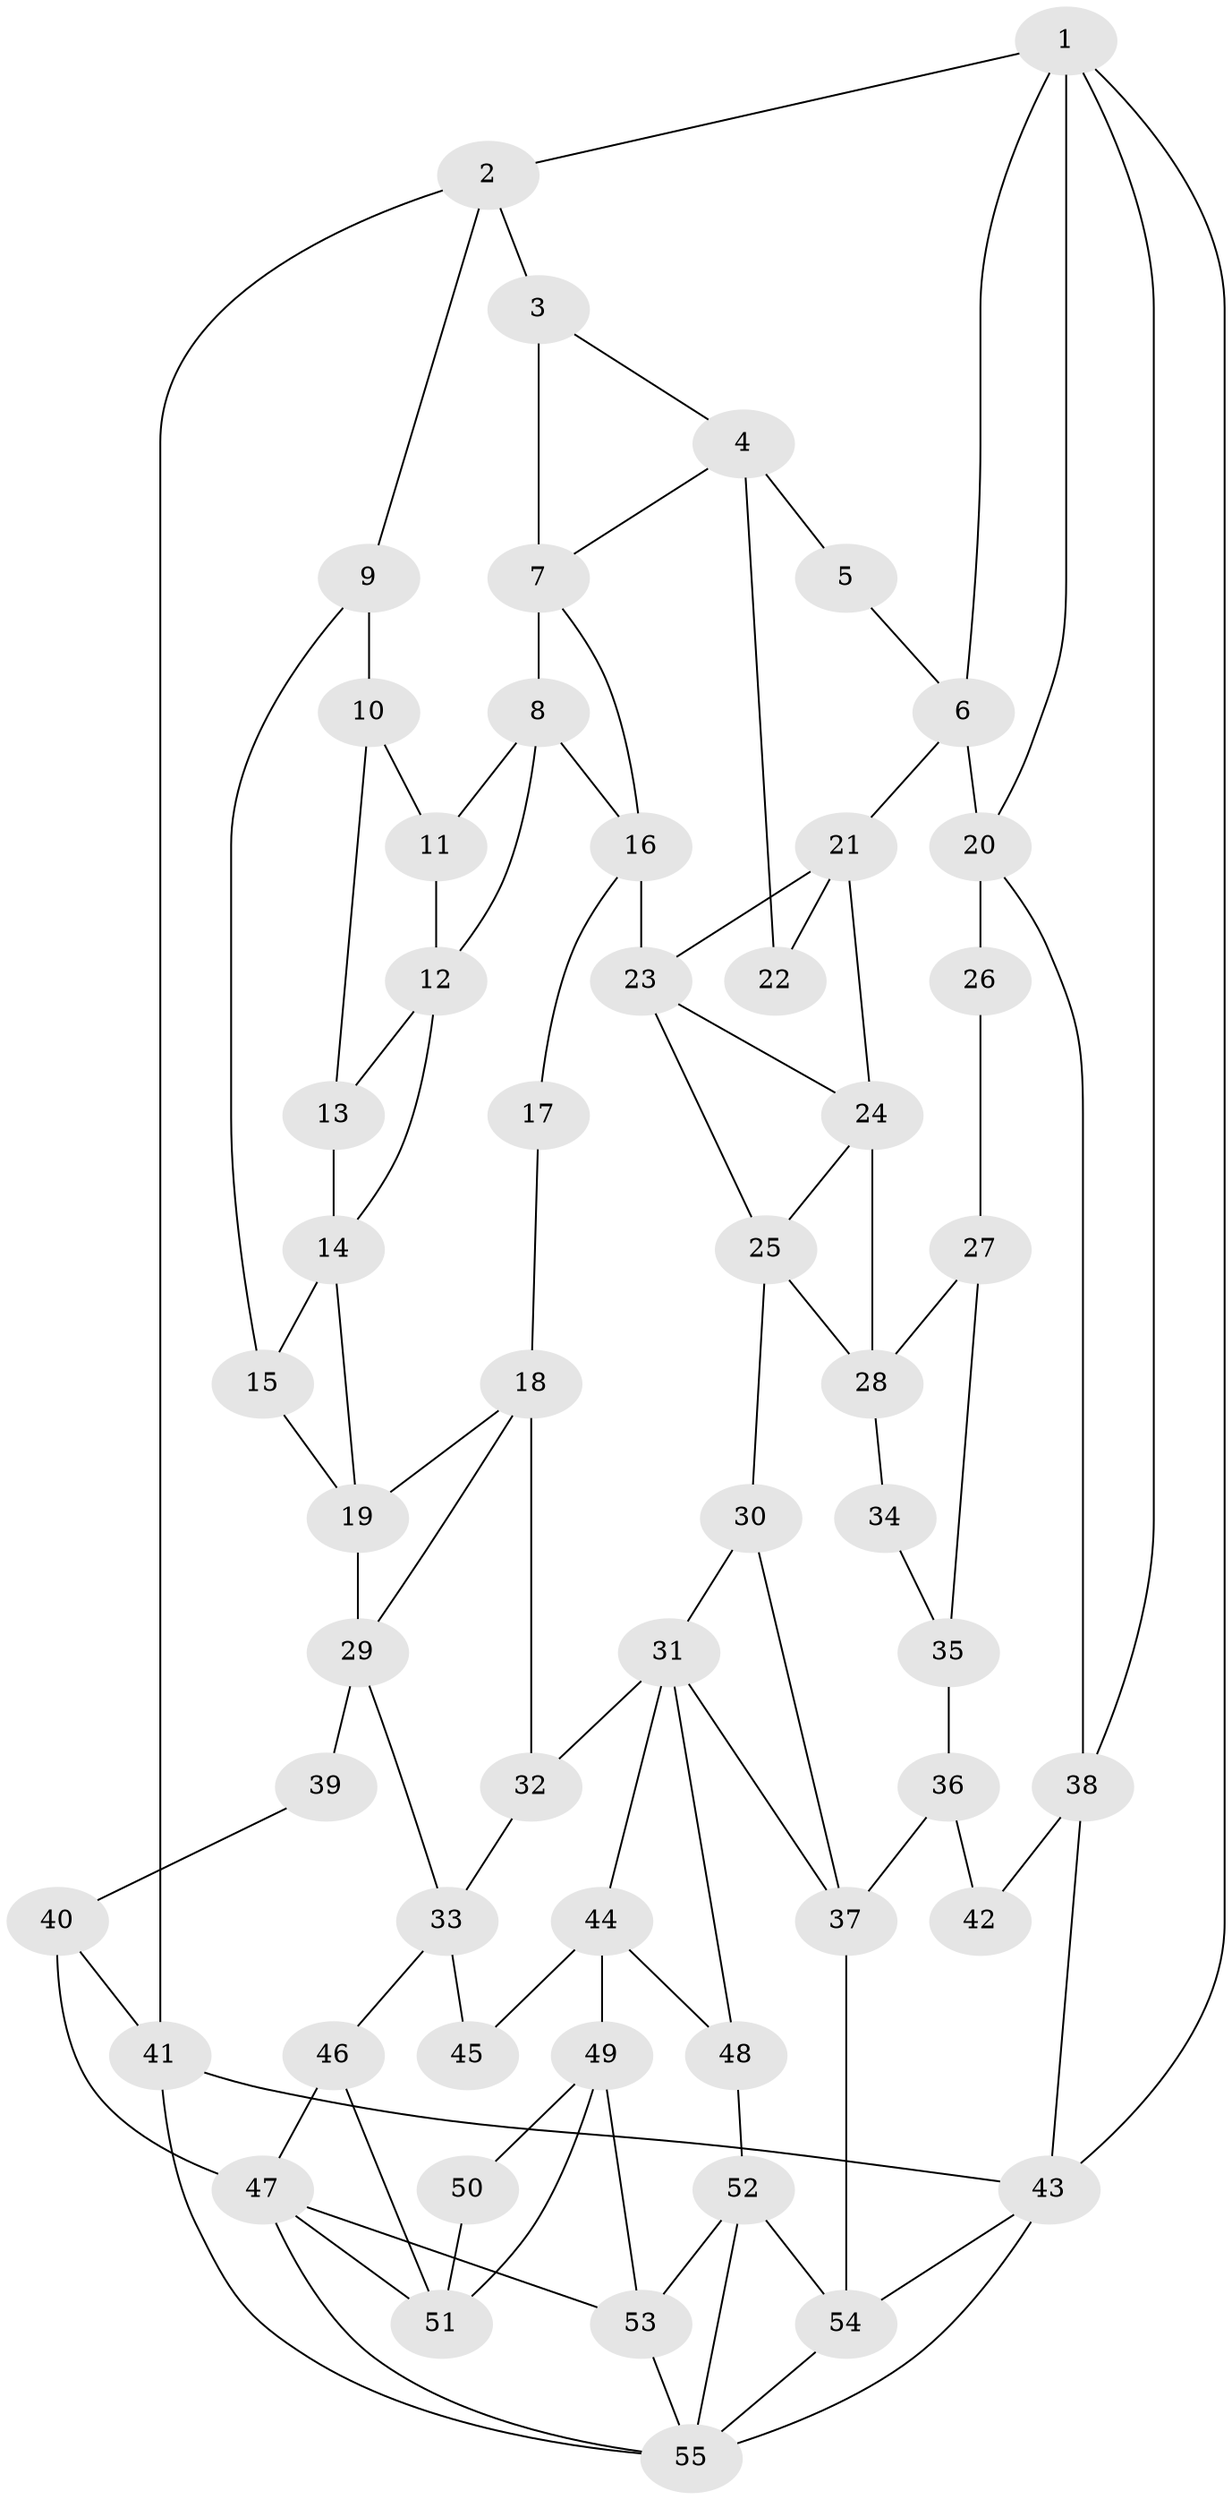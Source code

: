 // original degree distribution, {3: 0.014705882352941176, 6: 0.21323529411764705, 4: 0.2426470588235294, 5: 0.5294117647058824}
// Generated by graph-tools (version 1.1) at 2025/54/03/04/25 22:54:30]
// undirected, 55 vertices, 97 edges
graph export_dot {
  node [color=gray90,style=filled];
  1;
  2;
  3;
  4;
  5;
  6;
  7;
  8;
  9;
  10;
  11;
  12;
  13;
  14;
  15;
  16;
  17;
  18;
  19;
  20;
  21;
  22;
  23;
  24;
  25;
  26;
  27;
  28;
  29;
  30;
  31;
  32;
  33;
  34;
  35;
  36;
  37;
  38;
  39;
  40;
  41;
  42;
  43;
  44;
  45;
  46;
  47;
  48;
  49;
  50;
  51;
  52;
  53;
  54;
  55;
  1 -- 2 [weight=1.0];
  1 -- 6 [weight=1.0];
  1 -- 20 [weight=1.0];
  1 -- 38 [weight=1.0];
  1 -- 43 [weight=1.0];
  2 -- 3 [weight=1.0];
  2 -- 9 [weight=1.0];
  2 -- 41 [weight=1.0];
  3 -- 4 [weight=1.0];
  3 -- 7 [weight=1.0];
  4 -- 5 [weight=2.0];
  4 -- 7 [weight=1.0];
  4 -- 22 [weight=2.0];
  5 -- 6 [weight=1.0];
  6 -- 20 [weight=2.0];
  6 -- 21 [weight=1.0];
  7 -- 8 [weight=3.0];
  7 -- 16 [weight=1.0];
  8 -- 11 [weight=1.0];
  8 -- 12 [weight=1.0];
  8 -- 16 [weight=1.0];
  9 -- 10 [weight=1.0];
  9 -- 15 [weight=1.0];
  10 -- 11 [weight=2.0];
  10 -- 13 [weight=2.0];
  11 -- 12 [weight=1.0];
  12 -- 13 [weight=1.0];
  12 -- 14 [weight=1.0];
  13 -- 14 [weight=3.0];
  14 -- 15 [weight=1.0];
  14 -- 19 [weight=1.0];
  15 -- 19 [weight=1.0];
  16 -- 17 [weight=2.0];
  16 -- 23 [weight=2.0];
  17 -- 18 [weight=2.0];
  18 -- 19 [weight=1.0];
  18 -- 29 [weight=1.0];
  18 -- 32 [weight=2.0];
  19 -- 29 [weight=2.0];
  20 -- 26 [weight=2.0];
  20 -- 38 [weight=1.0];
  21 -- 22 [weight=1.0];
  21 -- 23 [weight=1.0];
  21 -- 24 [weight=1.0];
  23 -- 24 [weight=1.0];
  23 -- 25 [weight=1.0];
  24 -- 25 [weight=1.0];
  24 -- 28 [weight=3.0];
  25 -- 28 [weight=1.0];
  25 -- 30 [weight=1.0];
  26 -- 27 [weight=1.0];
  27 -- 28 [weight=1.0];
  27 -- 35 [weight=1.0];
  28 -- 34 [weight=1.0];
  29 -- 33 [weight=1.0];
  29 -- 39 [weight=2.0];
  30 -- 31 [weight=1.0];
  30 -- 37 [weight=1.0];
  31 -- 32 [weight=2.0];
  31 -- 37 [weight=1.0];
  31 -- 44 [weight=1.0];
  31 -- 48 [weight=1.0];
  32 -- 33 [weight=1.0];
  33 -- 45 [weight=1.0];
  33 -- 46 [weight=1.0];
  34 -- 35 [weight=2.0];
  35 -- 36 [weight=2.0];
  36 -- 37 [weight=2.0];
  36 -- 42 [weight=2.0];
  37 -- 54 [weight=1.0];
  38 -- 42 [weight=2.0];
  38 -- 43 [weight=2.0];
  39 -- 40 [weight=1.0];
  40 -- 41 [weight=1.0];
  40 -- 47 [weight=1.0];
  41 -- 43 [weight=1.0];
  41 -- 55 [weight=1.0];
  43 -- 54 [weight=1.0];
  43 -- 55 [weight=1.0];
  44 -- 45 [weight=2.0];
  44 -- 48 [weight=1.0];
  44 -- 49 [weight=2.0];
  46 -- 47 [weight=1.0];
  46 -- 51 [weight=2.0];
  47 -- 51 [weight=1.0];
  47 -- 53 [weight=1.0];
  47 -- 55 [weight=1.0];
  48 -- 52 [weight=1.0];
  49 -- 50 [weight=1.0];
  49 -- 51 [weight=1.0];
  49 -- 53 [weight=1.0];
  50 -- 51 [weight=2.0];
  52 -- 53 [weight=1.0];
  52 -- 54 [weight=1.0];
  52 -- 55 [weight=1.0];
  53 -- 55 [weight=1.0];
  54 -- 55 [weight=1.0];
}
